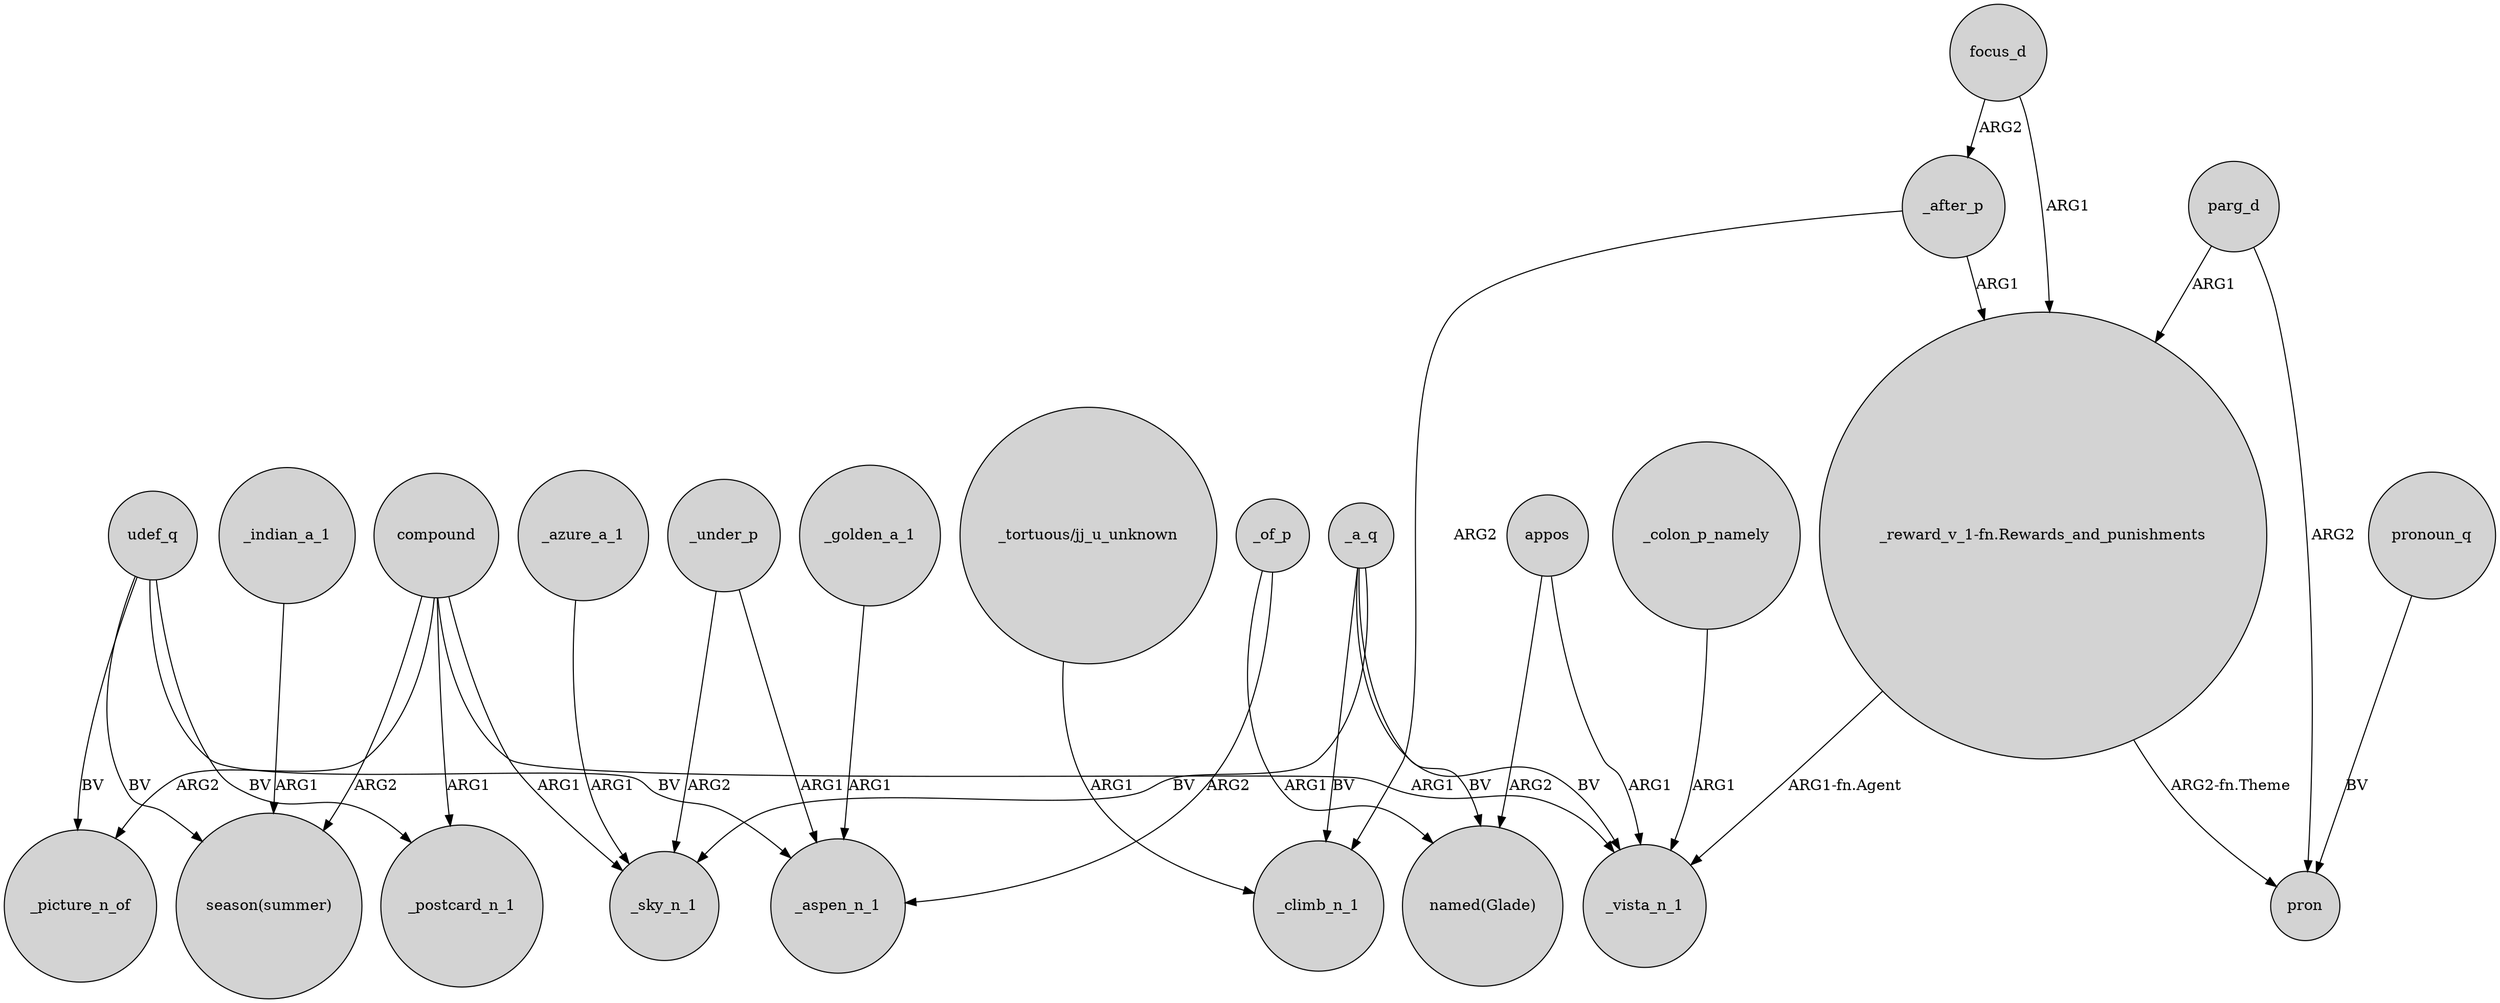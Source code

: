 digraph {
	node [shape=circle style=filled]
	"_tortuous/jj_u_unknown" -> _climb_n_1 [label=ARG1]
	compound -> "season(summer)" [label=ARG2]
	focus_d -> _after_p [label=ARG2]
	_colon_p_namely -> _vista_n_1 [label=ARG1]
	udef_q -> "season(summer)" [label=BV]
	_under_p -> _sky_n_1 [label=ARG2]
	_of_p -> "named(Glade)" [label=ARG1]
	compound -> _sky_n_1 [label=ARG1]
	_after_p -> _climb_n_1 [label=ARG2]
	_of_p -> _aspen_n_1 [label=ARG2]
	appos -> "named(Glade)" [label=ARG2]
	_a_q -> "named(Glade)" [label=BV]
	_under_p -> _aspen_n_1 [label=ARG1]
	parg_d -> pron [label=ARG2]
	parg_d -> "_reward_v_1-fn.Rewards_and_punishments" [label=ARG1]
	compound -> _postcard_n_1 [label=ARG1]
	_golden_a_1 -> _aspen_n_1 [label=ARG1]
	"_reward_v_1-fn.Rewards_and_punishments" -> _vista_n_1 [label="ARG1-fn.Agent"]
	pronoun_q -> pron [label=BV]
	compound -> _vista_n_1 [label=ARG1]
	compound -> _picture_n_of [label=ARG2]
	_a_q -> _climb_n_1 [label=BV]
	"_reward_v_1-fn.Rewards_and_punishments" -> pron [label="ARG2-fn.Theme"]
	udef_q -> _postcard_n_1 [label=BV]
	appos -> _vista_n_1 [label=ARG1]
	udef_q -> _picture_n_of [label=BV]
	_indian_a_1 -> "season(summer)" [label=ARG1]
	_azure_a_1 -> _sky_n_1 [label=ARG1]
	_a_q -> _sky_n_1 [label=BV]
	_a_q -> _vista_n_1 [label=BV]
	_after_p -> "_reward_v_1-fn.Rewards_and_punishments" [label=ARG1]
	udef_q -> _aspen_n_1 [label=BV]
	focus_d -> "_reward_v_1-fn.Rewards_and_punishments" [label=ARG1]
}
